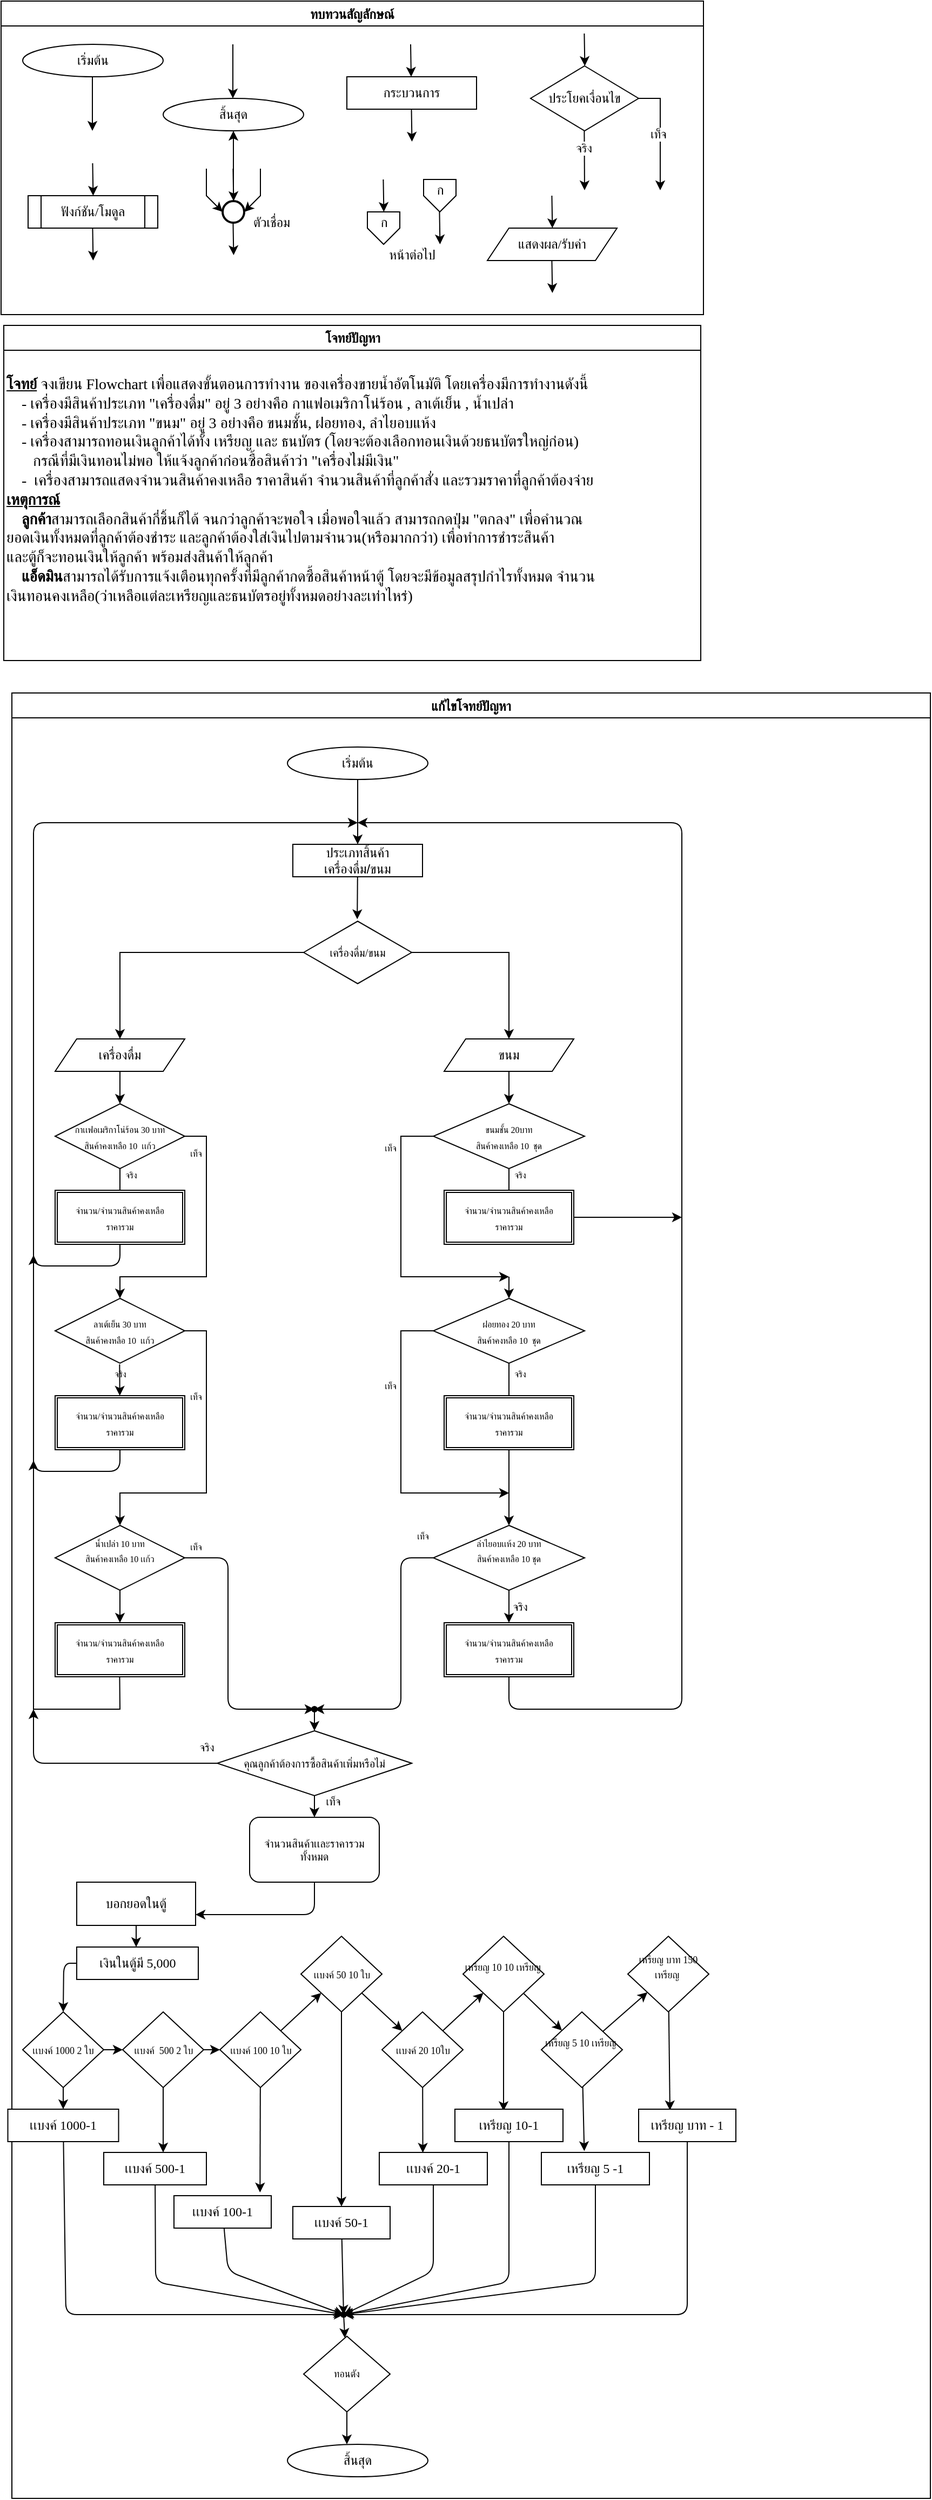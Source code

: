 <mxfile>
    <diagram id="C5RBs43oDa-KdzZeNtuy" name="Page-1">
        <mxGraphModel dx="1893" dy="811" grid="1" gridSize="10" guides="1" tooltips="1" connect="1" arrows="1" fold="1" page="1" pageScale="1" pageWidth="827" pageHeight="1169" math="0" shadow="0">
            <root>
                <mxCell id="WIyWlLk6GJQsqaUBKTNV-0"/>
                <mxCell id="WIyWlLk6GJQsqaUBKTNV-1" parent="WIyWlLk6GJQsqaUBKTNV-0"/>
                <mxCell id="M7CGMbNuYNeq0SnUNNgH-6" value="ทบทวนสัญลักษณ์" style="swimlane;fontFamily=Sarabun;fontSource=https%3A%2F%2Ffonts.googleapis.com%2Fcss%3Ffamily%3DSarabun;" parent="WIyWlLk6GJQsqaUBKTNV-1" vertex="1">
                    <mxGeometry x="-720" y="20" width="650" height="290" as="geometry"/>
                </mxCell>
                <mxCell id="M7CGMbNuYNeq0SnUNNgH-2" value="&lt;font data-font-src=&quot;https://fonts.googleapis.com/css?family=Sarabun&quot; face=&quot;Sarabun&quot;&gt;เริ่มต้น&lt;/font&gt;" style="ellipse;whiteSpace=wrap;html=1;" parent="M7CGMbNuYNeq0SnUNNgH-6" vertex="1">
                    <mxGeometry x="20" y="40" width="130" height="30" as="geometry"/>
                </mxCell>
                <mxCell id="M7CGMbNuYNeq0SnUNNgH-5" value="" style="endArrow=classic;html=1;rounded=0;" parent="M7CGMbNuYNeq0SnUNNgH-6" edge="1">
                    <mxGeometry width="50" height="50" relative="1" as="geometry">
                        <mxPoint x="84.5" y="70" as="sourcePoint"/>
                        <mxPoint x="84.5" y="120" as="targetPoint"/>
                    </mxGeometry>
                </mxCell>
                <mxCell id="M7CGMbNuYNeq0SnUNNgH-3" value="&lt;font face=&quot;Sarabun&quot;&gt;สิ้นสุด&lt;/font&gt;" style="ellipse;whiteSpace=wrap;html=1;" parent="M7CGMbNuYNeq0SnUNNgH-6" vertex="1">
                    <mxGeometry x="150" y="90" width="130" height="30" as="geometry"/>
                </mxCell>
                <mxCell id="M7CGMbNuYNeq0SnUNNgH-4" value="" style="endArrow=classic;html=1;rounded=0;" parent="M7CGMbNuYNeq0SnUNNgH-6" edge="1">
                    <mxGeometry width="50" height="50" relative="1" as="geometry">
                        <mxPoint x="214.5" y="40" as="sourcePoint"/>
                        <mxPoint x="214.5" y="90" as="targetPoint"/>
                    </mxGeometry>
                </mxCell>
                <mxCell id="mvioNwK95yMqdUQ73LqQ-0" value="กระบวนการ" style="rounded=0;whiteSpace=wrap;html=1;fontFamily=Sarabun;fontSource=https%3A%2F%2Ffonts.googleapis.com%2Fcss%3Ffamily%3DSarabun;" parent="M7CGMbNuYNeq0SnUNNgH-6" vertex="1">
                    <mxGeometry x="320" y="70" width="120" height="30" as="geometry"/>
                </mxCell>
                <mxCell id="mvioNwK95yMqdUQ73LqQ-1" value="" style="endArrow=classic;html=1;rounded=0;" parent="M7CGMbNuYNeq0SnUNNgH-6" edge="1">
                    <mxGeometry width="50" height="50" relative="1" as="geometry">
                        <mxPoint x="379" y="40" as="sourcePoint"/>
                        <mxPoint x="379.5" y="70" as="targetPoint"/>
                    </mxGeometry>
                </mxCell>
                <mxCell id="mvioNwK95yMqdUQ73LqQ-2" value="" style="endArrow=classic;html=1;rounded=0;" parent="M7CGMbNuYNeq0SnUNNgH-6" edge="1">
                    <mxGeometry width="50" height="50" relative="1" as="geometry">
                        <mxPoint x="379.75" y="100" as="sourcePoint"/>
                        <mxPoint x="380.25" y="130" as="targetPoint"/>
                    </mxGeometry>
                </mxCell>
                <mxCell id="mvioNwK95yMqdUQ73LqQ-3" value="ประโยคเงื่อนไข" style="rhombus;whiteSpace=wrap;html=1;fontFamily=Sarabun;fontSource=https%3A%2F%2Ffonts.googleapis.com%2Fcss%3Ffamily%3DSarabun;" parent="M7CGMbNuYNeq0SnUNNgH-6" vertex="1">
                    <mxGeometry x="490" y="60" width="100" height="60" as="geometry"/>
                </mxCell>
                <mxCell id="mvioNwK95yMqdUQ73LqQ-4" value="" style="endArrow=classic;html=1;rounded=0;" parent="M7CGMbNuYNeq0SnUNNgH-6" edge="1">
                    <mxGeometry width="50" height="50" relative="1" as="geometry">
                        <mxPoint x="539.71" y="30" as="sourcePoint"/>
                        <mxPoint x="540.21" y="60" as="targetPoint"/>
                    </mxGeometry>
                </mxCell>
                <mxCell id="mvioNwK95yMqdUQ73LqQ-5" value="" style="endArrow=classic;html=1;rounded=0;" parent="M7CGMbNuYNeq0SnUNNgH-6" edge="1">
                    <mxGeometry width="50" height="50" relative="1" as="geometry">
                        <mxPoint x="539.71" y="120" as="sourcePoint"/>
                        <mxPoint x="540" y="175" as="targetPoint"/>
                    </mxGeometry>
                </mxCell>
                <mxCell id="mvioNwK95yMqdUQ73LqQ-7" value="จริง" style="edgeLabel;html=1;align=center;verticalAlign=middle;resizable=0;points=[];fontFamily=Sarabun;fontSource=https%3A%2F%2Ffonts.googleapis.com%2Fcss%3Ffamily%3DSarabun;" parent="mvioNwK95yMqdUQ73LqQ-5" vertex="1" connectable="0">
                    <mxGeometry x="-0.414" y="-1" relative="1" as="geometry">
                        <mxPoint as="offset"/>
                    </mxGeometry>
                </mxCell>
                <mxCell id="mvioNwK95yMqdUQ73LqQ-6" value="" style="endArrow=classic;html=1;rounded=0;exitX=1;exitY=0.5;exitDx=0;exitDy=0;" parent="M7CGMbNuYNeq0SnUNNgH-6" source="mvioNwK95yMqdUQ73LqQ-3" edge="1">
                    <mxGeometry width="50" height="50" relative="1" as="geometry">
                        <mxPoint x="620" y="95" as="sourcePoint"/>
                        <mxPoint x="610" y="175" as="targetPoint"/>
                        <Array as="points">
                            <mxPoint x="610" y="90"/>
                        </Array>
                    </mxGeometry>
                </mxCell>
                <mxCell id="mvioNwK95yMqdUQ73LqQ-8" value="&lt;font data-font-src=&quot;https://fonts.googleapis.com/css?family=Sarabun&quot; face=&quot;Sarabun&quot;&gt;เท็จ&lt;/font&gt;" style="edgeLabel;html=1;align=center;verticalAlign=middle;resizable=0;points=[];" parent="mvioNwK95yMqdUQ73LqQ-6" vertex="1" connectable="0">
                    <mxGeometry x="-0.002" y="-2" relative="1" as="geometry">
                        <mxPoint as="offset"/>
                    </mxGeometry>
                </mxCell>
                <mxCell id="mvioNwK95yMqdUQ73LqQ-9" value="&lt;font data-font-src=&quot;https://fonts.googleapis.com/css?family=Sarabun&quot; face=&quot;Sarabun&quot;&gt;ฟังก์ชัน/โมดูล&lt;/font&gt;" style="shape=process;whiteSpace=wrap;html=1;backgroundOutline=1;" parent="M7CGMbNuYNeq0SnUNNgH-6" vertex="1">
                    <mxGeometry x="25" y="180" width="120" height="30" as="geometry"/>
                </mxCell>
                <mxCell id="mvioNwK95yMqdUQ73LqQ-11" value="" style="endArrow=classic;html=1;rounded=0;" parent="M7CGMbNuYNeq0SnUNNgH-6" edge="1">
                    <mxGeometry width="50" height="50" relative="1" as="geometry">
                        <mxPoint x="84.71" y="150" as="sourcePoint"/>
                        <mxPoint x="85.21" y="180" as="targetPoint"/>
                    </mxGeometry>
                </mxCell>
                <mxCell id="mvioNwK95yMqdUQ73LqQ-12" value="" style="endArrow=classic;html=1;rounded=0;" parent="M7CGMbNuYNeq0SnUNNgH-6" edge="1">
                    <mxGeometry width="50" height="50" relative="1" as="geometry">
                        <mxPoint x="84.71" y="210" as="sourcePoint"/>
                        <mxPoint x="85.21" y="240" as="targetPoint"/>
                    </mxGeometry>
                </mxCell>
                <mxCell id="56" value="" style="edgeStyle=none;html=1;fontFamily=Sarabun;fontSource=https%3A%2F%2Ffonts.googleapis.com%2Fcss%3Ffamily%3DSarabun;" parent="M7CGMbNuYNeq0SnUNNgH-6" source="mvioNwK95yMqdUQ73LqQ-13" target="M7CGMbNuYNeq0SnUNNgH-3" edge="1">
                    <mxGeometry relative="1" as="geometry"/>
                </mxCell>
                <mxCell id="mvioNwK95yMqdUQ73LqQ-13" value="" style="strokeWidth=2;html=1;shape=mxgraph.flowchart.start_2;whiteSpace=wrap;" parent="M7CGMbNuYNeq0SnUNNgH-6" vertex="1">
                    <mxGeometry x="205" y="185" width="20" height="20" as="geometry"/>
                </mxCell>
                <mxCell id="mvioNwK95yMqdUQ73LqQ-16" value="" style="endArrow=classic;html=1;rounded=0;" parent="M7CGMbNuYNeq0SnUNNgH-6" edge="1">
                    <mxGeometry width="50" height="50" relative="1" as="geometry">
                        <mxPoint x="214.71" y="155" as="sourcePoint"/>
                        <mxPoint x="215.21" y="185" as="targetPoint"/>
                    </mxGeometry>
                </mxCell>
                <mxCell id="mvioNwK95yMqdUQ73LqQ-17" value="" style="endArrow=classic;html=1;rounded=0;entryX=0;entryY=0.5;entryDx=0;entryDy=0;entryPerimeter=0;" parent="M7CGMbNuYNeq0SnUNNgH-6" target="mvioNwK95yMqdUQ73LqQ-13" edge="1">
                    <mxGeometry width="50" height="50" relative="1" as="geometry">
                        <mxPoint x="190.0" y="155" as="sourcePoint"/>
                        <mxPoint x="190.5" y="185" as="targetPoint"/>
                        <Array as="points">
                            <mxPoint x="190" y="180"/>
                        </Array>
                    </mxGeometry>
                </mxCell>
                <mxCell id="mvioNwK95yMqdUQ73LqQ-18" value="" style="endArrow=classic;html=1;rounded=0;entryX=1;entryY=0.5;entryDx=0;entryDy=0;entryPerimeter=0;" parent="M7CGMbNuYNeq0SnUNNgH-6" target="mvioNwK95yMqdUQ73LqQ-13" edge="1">
                    <mxGeometry width="50" height="50" relative="1" as="geometry">
                        <mxPoint x="240.0" y="155" as="sourcePoint"/>
                        <mxPoint x="240.5" y="185" as="targetPoint"/>
                        <Array as="points">
                            <mxPoint x="240" y="180"/>
                        </Array>
                    </mxGeometry>
                </mxCell>
                <mxCell id="mvioNwK95yMqdUQ73LqQ-19" value="" style="endArrow=classic;html=1;rounded=0;" parent="M7CGMbNuYNeq0SnUNNgH-6" edge="1">
                    <mxGeometry width="50" height="50" relative="1" as="geometry">
                        <mxPoint x="214.71" y="205" as="sourcePoint"/>
                        <mxPoint x="215.21" y="235" as="targetPoint"/>
                    </mxGeometry>
                </mxCell>
                <mxCell id="mvioNwK95yMqdUQ73LqQ-20" value="&lt;font data-font-src=&quot;https://fonts.googleapis.com/css?family=Sarabun&quot; face=&quot;Sarabun&quot;&gt;ตัวเชื่อม&lt;/font&gt;" style="text;html=1;align=center;verticalAlign=middle;resizable=0;points=[];autosize=1;strokeColor=none;fillColor=none;" parent="M7CGMbNuYNeq0SnUNNgH-6" vertex="1">
                    <mxGeometry x="220" y="190" width="60" height="30" as="geometry"/>
                </mxCell>
                <mxCell id="mvioNwK95yMqdUQ73LqQ-25" value="" style="endArrow=classic;html=1;rounded=0;" parent="M7CGMbNuYNeq0SnUNNgH-6" edge="1">
                    <mxGeometry width="50" height="50" relative="1" as="geometry">
                        <mxPoint x="353.71" y="165" as="sourcePoint"/>
                        <mxPoint x="354.21" y="195" as="targetPoint"/>
                    </mxGeometry>
                </mxCell>
                <mxCell id="mvioNwK95yMqdUQ73LqQ-21" value="" style="verticalLabelPosition=bottom;verticalAlign=top;html=1;shape=offPageConnector;rounded=0;size=0.5;" parent="M7CGMbNuYNeq0SnUNNgH-6" vertex="1">
                    <mxGeometry x="339" y="195" width="30" height="30" as="geometry"/>
                </mxCell>
                <mxCell id="mvioNwK95yMqdUQ73LqQ-26" value="" style="endArrow=classic;html=1;rounded=0;" parent="M7CGMbNuYNeq0SnUNNgH-6" edge="1">
                    <mxGeometry width="50" height="50" relative="1" as="geometry">
                        <mxPoint x="405.71" y="195" as="sourcePoint"/>
                        <mxPoint x="406.21" y="225" as="targetPoint"/>
                    </mxGeometry>
                </mxCell>
                <mxCell id="mvioNwK95yMqdUQ73LqQ-27" value="" style="verticalLabelPosition=bottom;verticalAlign=top;html=1;shape=offPageConnector;rounded=0;size=0.5;" parent="M7CGMbNuYNeq0SnUNNgH-6" vertex="1">
                    <mxGeometry x="391" y="165" width="30" height="30" as="geometry"/>
                </mxCell>
                <mxCell id="mvioNwK95yMqdUQ73LqQ-28" value="หน้าต่อไป" style="text;html=1;align=center;verticalAlign=middle;resizable=0;points=[];autosize=1;strokeColor=none;fillColor=none;fontFamily=Sarabun;fontSource=https%3A%2F%2Ffonts.googleapis.com%2Fcss%3Ffamily%3DSarabun;" parent="M7CGMbNuYNeq0SnUNNgH-6" vertex="1">
                    <mxGeometry x="345" y="220" width="70" height="30" as="geometry"/>
                </mxCell>
                <mxCell id="mvioNwK95yMqdUQ73LqQ-29" value="ก" style="text;html=1;align=center;verticalAlign=middle;resizable=0;points=[];autosize=1;strokeColor=none;fillColor=none;fontFamily=Sarabun;fontSource=https%3A%2F%2Ffonts.googleapis.com%2Fcss%3Ffamily%3DSarabun;" parent="M7CGMbNuYNeq0SnUNNgH-6" vertex="1">
                    <mxGeometry x="339" y="190" width="30" height="30" as="geometry"/>
                </mxCell>
                <mxCell id="mvioNwK95yMqdUQ73LqQ-30" value="ก" style="text;html=1;align=center;verticalAlign=middle;resizable=0;points=[];autosize=1;strokeColor=none;fillColor=none;fontFamily=Sarabun;fontSource=https%3A%2F%2Ffonts.googleapis.com%2Fcss%3Ffamily%3DSarabun;" parent="M7CGMbNuYNeq0SnUNNgH-6" vertex="1">
                    <mxGeometry x="391" y="160" width="30" height="30" as="geometry"/>
                </mxCell>
                <mxCell id="mvioNwK95yMqdUQ73LqQ-32" value="แสดงผล/รับค่า" style="shape=parallelogram;perimeter=parallelogramPerimeter;whiteSpace=wrap;html=1;fixedSize=1;fontFamily=Sarabun;fontSource=https%3A%2F%2Ffonts.googleapis.com%2Fcss%3Ffamily%3DSarabun;" parent="M7CGMbNuYNeq0SnUNNgH-6" vertex="1">
                    <mxGeometry x="450" y="210" width="120" height="30" as="geometry"/>
                </mxCell>
                <mxCell id="mvioNwK95yMqdUQ73LqQ-33" value="" style="endArrow=classic;html=1;rounded=0;" parent="M7CGMbNuYNeq0SnUNNgH-6" edge="1">
                    <mxGeometry width="50" height="50" relative="1" as="geometry">
                        <mxPoint x="509.71" y="180" as="sourcePoint"/>
                        <mxPoint x="510.21" y="210" as="targetPoint"/>
                    </mxGeometry>
                </mxCell>
                <mxCell id="mvioNwK95yMqdUQ73LqQ-34" value="" style="endArrow=classic;html=1;rounded=0;" parent="M7CGMbNuYNeq0SnUNNgH-6" edge="1">
                    <mxGeometry width="50" height="50" relative="1" as="geometry">
                        <mxPoint x="509.71" y="240" as="sourcePoint"/>
                        <mxPoint x="510.21" y="270" as="targetPoint"/>
                    </mxGeometry>
                </mxCell>
                <mxCell id="mvioNwK95yMqdUQ73LqQ-36" value="แก้ไขโจทย์ปัญหา" style="swimlane;fontFamily=Sarabun;fontSource=https%3A%2F%2Ffonts.googleapis.com%2Fcss%3Ffamily%3DSarabun;" parent="WIyWlLk6GJQsqaUBKTNV-1" vertex="1">
                    <mxGeometry x="-710" y="660" width="850" height="1670" as="geometry"/>
                </mxCell>
                <mxCell id="13" value="" style="edgeStyle=none;html=1;entryX=0.5;entryY=0;entryDx=0;entryDy=0;" parent="mvioNwK95yMqdUQ73LqQ-36" source="mvioNwK95yMqdUQ73LqQ-35" target="34" edge="1">
                    <mxGeometry relative="1" as="geometry">
                        <mxPoint x="125" y="160" as="targetPoint"/>
                    </mxGeometry>
                </mxCell>
                <mxCell id="mvioNwK95yMqdUQ73LqQ-35" value="&lt;font data-font-src=&quot;https://fonts.googleapis.com/css?family=Sarabun&quot; face=&quot;Sarabun&quot;&gt;เริ่มต้น&lt;/font&gt;" style="ellipse;whiteSpace=wrap;html=1;" parent="mvioNwK95yMqdUQ73LqQ-36" vertex="1">
                    <mxGeometry x="255" y="50" width="130" height="30" as="geometry"/>
                </mxCell>
                <mxCell id="mvioNwK95yMqdUQ73LqQ-69" value="&lt;font face=&quot;Sarabun&quot;&gt;สิ้นสุด&lt;/font&gt;" style="ellipse;whiteSpace=wrap;html=1;" parent="mvioNwK95yMqdUQ73LqQ-36" vertex="1">
                    <mxGeometry x="255" y="1620" width="130" height="30" as="geometry"/>
                </mxCell>
                <mxCell id="34" value="ประเภทสิ้นค้า&lt;br&gt;เครื่องดื่ม/ขนม" style="rounded=0;whiteSpace=wrap;html=1;align=center;" parent="mvioNwK95yMqdUQ73LqQ-36" vertex="1">
                    <mxGeometry x="260" y="140" width="120" height="30" as="geometry"/>
                </mxCell>
                <mxCell id="229" style="edgeStyle=none;html=1;entryX=0.5;entryY=0;entryDx=0;entryDy=0;fontFamily=Sarabun;fontSource=https%3A%2F%2Ffonts.googleapis.com%2Fcss%3Ffamily%3DSarabun;" parent="mvioNwK95yMqdUQ73LqQ-36" source="112" target="135" edge="1">
                    <mxGeometry relative="1" as="geometry"/>
                </mxCell>
                <mxCell id="112" value="เครื่องดื่ม" style="shape=parallelogram;perimeter=parallelogramPerimeter;whiteSpace=wrap;html=1;fixedSize=1;fontFamily=Sarabun;fontSource=https%3A%2F%2Ffonts.googleapis.com%2Fcss%3Ffamily%3DSarabun;" parent="mvioNwK95yMqdUQ73LqQ-36" vertex="1">
                    <mxGeometry x="40" y="320" width="120" height="30" as="geometry"/>
                </mxCell>
                <mxCell id="135" value="&lt;font style=&quot;font-size: 8px;&quot;&gt;กาเเฟอเมริกาโน่ร้อน 30 บาท &lt;br&gt;สินค้าคงเหลือ 10&amp;nbsp; เเก้ว&lt;/font&gt;" style="rhombus;whiteSpace=wrap;html=1;fontFamily=Sarabun;fontSource=https%3A%2F%2Ffonts.googleapis.com%2Fcss%3Ffamily%3DSarabun;" parent="mvioNwK95yMqdUQ73LqQ-36" vertex="1">
                    <mxGeometry x="40" y="380" width="120" height="60" as="geometry"/>
                </mxCell>
                <mxCell id="138" value="" style="endArrow=classic;html=1;rounded=0;exitX=1;exitY=0.5;exitDx=0;exitDy=0;entryX=0.5;entryY=0;entryDx=0;entryDy=0;" parent="mvioNwK95yMqdUQ73LqQ-36" source="135" target="140" edge="1">
                    <mxGeometry width="50" height="50" relative="1" as="geometry">
                        <mxPoint x="900" y="395" as="sourcePoint"/>
                        <mxPoint x="100" y="540" as="targetPoint"/>
                        <Array as="points">
                            <mxPoint x="180" y="410"/>
                            <mxPoint x="180" y="540"/>
                            <mxPoint x="100" y="540"/>
                        </Array>
                    </mxGeometry>
                </mxCell>
                <mxCell id="139" value="&lt;font style=&quot;font-size: 8px;&quot; data-font-src=&quot;https://fonts.googleapis.com/css?family=Sarabun&quot; face=&quot;Sarabun&quot;&gt;เท็จ&lt;/font&gt;" style="edgeLabel;html=1;align=center;verticalAlign=middle;resizable=0;points=[];" parent="138" vertex="1" connectable="0">
                    <mxGeometry x="-0.002" y="-2" relative="1" as="geometry">
                        <mxPoint x="-8" y="-90" as="offset"/>
                    </mxGeometry>
                </mxCell>
                <mxCell id="140" value="&lt;font style=&quot;font-size: 8px;&quot;&gt;ลาเต้เย็น 30 บาท&lt;br&gt;สินค้าคงหลือ 10&amp;nbsp; เเก้ว&lt;br&gt;&lt;/font&gt;" style="rhombus;whiteSpace=wrap;html=1;fontFamily=Sarabun;fontSource=https%3A%2F%2Ffonts.googleapis.com%2Fcss%3Ffamily%3DSarabun;" parent="mvioNwK95yMqdUQ73LqQ-36" vertex="1">
                    <mxGeometry x="40" y="560" width="120" height="60" as="geometry"/>
                </mxCell>
                <mxCell id="143" value="" style="endArrow=classic;html=1;rounded=0;exitX=1;exitY=0.5;exitDx=0;exitDy=0;entryX=0.5;entryY=0;entryDx=0;entryDy=0;" parent="mvioNwK95yMqdUQ73LqQ-36" source="140" target="156" edge="1">
                    <mxGeometry width="50" height="50" relative="1" as="geometry">
                        <mxPoint x="900" y="575" as="sourcePoint"/>
                        <mxPoint x="100" y="740" as="targetPoint"/>
                        <Array as="points">
                            <mxPoint x="180" y="590"/>
                            <mxPoint x="180" y="650"/>
                            <mxPoint x="180" y="740"/>
                            <mxPoint x="100" y="740"/>
                        </Array>
                    </mxGeometry>
                </mxCell>
                <mxCell id="144" value="&lt;font style=&quot;font-size: 8px;&quot; data-font-src=&quot;https://fonts.googleapis.com/css?family=Sarabun&quot; face=&quot;Sarabun&quot;&gt;เท็จ&lt;/font&gt;" style="edgeLabel;html=1;align=center;verticalAlign=middle;resizable=0;points=[];" parent="143" vertex="1" connectable="0">
                    <mxGeometry x="-0.002" y="-2" relative="1" as="geometry">
                        <mxPoint x="-8" y="-60" as="offset"/>
                    </mxGeometry>
                </mxCell>
                <mxCell id="113" value="" style="endArrow=classic;html=1;rounded=0;entryX=0.5;entryY=0;entryDx=0;entryDy=0;" parent="mvioNwK95yMqdUQ73LqQ-36" target="112" edge="1">
                    <mxGeometry width="50" height="50" relative="1" as="geometry">
                        <mxPoint x="350" y="240" as="sourcePoint"/>
                        <mxPoint x="25" y="240" as="targetPoint"/>
                        <Array as="points">
                            <mxPoint x="100" y="240"/>
                        </Array>
                    </mxGeometry>
                </mxCell>
                <mxCell id="248" style="edgeStyle=none;html=1;entryX=0.5;entryY=0;entryDx=0;entryDy=0;fontFamily=Sarabun;fontSource=https%3A%2F%2Ffonts.googleapis.com%2Fcss%3Ffamily%3DSarabun;fontSize=8;" parent="mvioNwK95yMqdUQ73LqQ-36" source="156" target="247" edge="1">
                    <mxGeometry relative="1" as="geometry"/>
                </mxCell>
                <mxCell id="156" value="&lt;font style=&quot;font-size: 8px;&quot;&gt;น้ำเปล่า 10 บาท&lt;br&gt;สินค้าคงเหลือ 10 เเก้ว&lt;br&gt;&lt;br&gt;&lt;/font&gt;" style="rhombus;whiteSpace=wrap;html=1;fontFamily=Sarabun;fontSource=https%3A%2F%2Ffonts.googleapis.com%2Fcss%3Ffamily%3DSarabun;" parent="mvioNwK95yMqdUQ73LqQ-36" vertex="1">
                    <mxGeometry x="40" y="770" width="120" height="60" as="geometry"/>
                </mxCell>
                <mxCell id="238" value="&lt;font style=&quot;font-size: 8px;&quot;&gt;จำนวน/จำนวนสินค้าคงเหลือ&lt;br&gt;ราคารวม&lt;/font&gt;" style="shape=ext;double=1;rounded=0;whiteSpace=wrap;html=1;fontFamily=Sarabun;fontSource=https%3A%2F%2Ffonts.googleapis.com%2Fcss%3Ffamily%3DSarabun;" parent="mvioNwK95yMqdUQ73LqQ-36" vertex="1">
                    <mxGeometry x="40" y="460" width="120" height="50" as="geometry"/>
                </mxCell>
                <mxCell id="239" value="" style="edgeStyle=none;html=1;entryX=0.5;entryY=0;entryDx=0;entryDy=0;fontFamily=Sarabun;fontSource=https%3A%2F%2Ffonts.googleapis.com%2Fcss%3Ffamily%3DSarabun;endArrow=none;" parent="mvioNwK95yMqdUQ73LqQ-36" source="135" target="238" edge="1">
                    <mxGeometry relative="1" as="geometry">
                        <mxPoint x="-610" y="1100" as="sourcePoint"/>
                        <mxPoint x="-610" y="1220" as="targetPoint"/>
                    </mxGeometry>
                </mxCell>
                <mxCell id="240" value="&lt;font style=&quot;font-size: 8px;&quot;&gt;จริง&lt;/font&gt;" style="text;html=1;align=center;verticalAlign=middle;resizable=0;points=[];autosize=1;strokeColor=none;fillColor=none;fontFamily=Sarabun;" parent="mvioNwK95yMqdUQ73LqQ-36" vertex="1">
                    <mxGeometry x="90" y="430" width="40" height="30" as="geometry"/>
                </mxCell>
                <mxCell id="319" value="" style="edgeStyle=none;html=1;fontFamily=Sarabun;fontSource=https%3A%2F%2Ffonts.googleapis.com%2Fcss%3Ffamily%3DSarabun;fontSize=10;" parent="mvioNwK95yMqdUQ73LqQ-36" source="242" edge="1">
                    <mxGeometry relative="1" as="geometry">
                        <mxPoint x="20" y="520" as="targetPoint"/>
                        <Array as="points">
                            <mxPoint x="100" y="720"/>
                            <mxPoint x="20" y="720"/>
                        </Array>
                    </mxGeometry>
                </mxCell>
                <mxCell id="242" value="&lt;font style=&quot;font-size: 8px;&quot;&gt;จำนวน/จำนวนสินค้าคงเหลือ&lt;br&gt;ราคารวม&lt;/font&gt;" style="shape=ext;double=1;rounded=0;whiteSpace=wrap;html=1;fontFamily=Sarabun;fontSource=https%3A%2F%2Ffonts.googleapis.com%2Fcss%3Ffamily%3DSarabun;" parent="mvioNwK95yMqdUQ73LqQ-36" vertex="1">
                    <mxGeometry x="40" y="650" width="120" height="50" as="geometry"/>
                </mxCell>
                <mxCell id="245" value="เท็จ" style="text;html=1;align=center;verticalAlign=middle;resizable=0;points=[];autosize=1;strokeColor=none;fillColor=none;fontSize=8;fontFamily=Sarabun;" parent="mvioNwK95yMqdUQ73LqQ-36" vertex="1">
                    <mxGeometry x="150" y="780" width="40" height="20" as="geometry"/>
                </mxCell>
                <mxCell id="247" value="&lt;font style=&quot;font-size: 8px;&quot;&gt;จำนวน/จำนวนสินค้าคงเหลือ&lt;br&gt;ราคารวม&lt;/font&gt;" style="shape=ext;double=1;rounded=0;whiteSpace=wrap;html=1;fontFamily=Sarabun;fontSource=https%3A%2F%2Ffonts.googleapis.com%2Fcss%3Ffamily%3DSarabun;" parent="mvioNwK95yMqdUQ73LqQ-36" vertex="1">
                    <mxGeometry x="40" y="860" width="120" height="50" as="geometry"/>
                </mxCell>
                <mxCell id="250" value="ขนม" style="shape=parallelogram;perimeter=parallelogramPerimeter;whiteSpace=wrap;html=1;fixedSize=1;fontFamily=Sarabun;fontSource=https%3A%2F%2Ffonts.googleapis.com%2Fcss%3Ffamily%3DSarabun;" parent="mvioNwK95yMqdUQ73LqQ-36" vertex="1">
                    <mxGeometry x="400" y="320" width="120" height="30" as="geometry"/>
                </mxCell>
                <mxCell id="252" value="&lt;font style=&quot;font-size: 8px;&quot;&gt;ขนมชั้น 20บาท &lt;br&gt;สินค้าคงเหลือ 10&amp;nbsp; ชุด&lt;/font&gt;" style="rhombus;whiteSpace=wrap;html=1;fontFamily=Sarabun;fontSource=https%3A%2F%2Ffonts.googleapis.com%2Fcss%3Ffamily%3DSarabun;" parent="mvioNwK95yMqdUQ73LqQ-36" vertex="1">
                    <mxGeometry x="390" y="380" width="140" height="60" as="geometry"/>
                </mxCell>
                <mxCell id="249" style="edgeStyle=none;html=1;entryX=0.5;entryY=0;entryDx=0;entryDy=0;fontFamily=Sarabun;fontSource=https%3A%2F%2Ffonts.googleapis.com%2Fcss%3Ffamily%3DSarabun;" parent="mvioNwK95yMqdUQ73LqQ-36" source="250" target="252" edge="1">
                    <mxGeometry relative="1" as="geometry"/>
                </mxCell>
                <mxCell id="253" value="" style="endArrow=classic;html=1;rounded=0;" parent="mvioNwK95yMqdUQ73LqQ-36" edge="1">
                    <mxGeometry width="50" height="50" relative="1" as="geometry">
                        <mxPoint x="390" y="410" as="sourcePoint"/>
                        <mxPoint x="460" y="540" as="targetPoint"/>
                        <Array as="points">
                            <mxPoint x="390" y="410"/>
                            <mxPoint x="360" y="410"/>
                            <mxPoint x="360" y="540"/>
                        </Array>
                    </mxGeometry>
                </mxCell>
                <mxCell id="254" value="&lt;font style=&quot;font-size: 8px;&quot; data-font-src=&quot;https://fonts.googleapis.com/css?family=Sarabun&quot; face=&quot;Sarabun&quot;&gt;เท็จ&lt;/font&gt;" style="edgeLabel;html=1;align=center;verticalAlign=middle;resizable=0;points=[];" parent="253" vertex="1" connectable="0">
                    <mxGeometry x="-0.002" y="-2" relative="1" as="geometry">
                        <mxPoint x="-8" y="-90" as="offset"/>
                    </mxGeometry>
                </mxCell>
                <mxCell id="256" value="&lt;font style=&quot;font-size: 8px;&quot;&gt;ฝอยทอง 20 บาท&lt;br&gt;สินค้าคงหลือ 10&amp;nbsp; ชุด&lt;br&gt;&lt;/font&gt;" style="rhombus;whiteSpace=wrap;html=1;fontFamily=Sarabun;fontSource=https%3A%2F%2Ffonts.googleapis.com%2Fcss%3Ffamily%3DSarabun;" parent="mvioNwK95yMqdUQ73LqQ-36" vertex="1">
                    <mxGeometry x="390" y="560" width="140" height="60" as="geometry"/>
                </mxCell>
                <mxCell id="257" value="" style="endArrow=classic;html=1;rounded=0;exitX=0;exitY=0.5;exitDx=0;exitDy=0;" parent="mvioNwK95yMqdUQ73LqQ-36" source="256" edge="1">
                    <mxGeometry width="50" height="50" relative="1" as="geometry">
                        <mxPoint x="1970" y="-85" as="sourcePoint"/>
                        <mxPoint x="460" y="740" as="targetPoint"/>
                        <Array as="points">
                            <mxPoint x="360" y="590"/>
                            <mxPoint x="360" y="740"/>
                        </Array>
                    </mxGeometry>
                </mxCell>
                <mxCell id="258" value="&lt;font style=&quot;font-size: 8px;&quot; data-font-src=&quot;https://fonts.googleapis.com/css?family=Sarabun&quot; face=&quot;Sarabun&quot;&gt;เท็จ&lt;/font&gt;" style="edgeLabel;html=1;align=center;verticalAlign=middle;resizable=0;points=[];" parent="257" vertex="1" connectable="0">
                    <mxGeometry x="-0.002" y="-2" relative="1" as="geometry">
                        <mxPoint x="-8" y="-60" as="offset"/>
                    </mxGeometry>
                </mxCell>
                <mxCell id="260" value="&lt;font style=&quot;font-size: 8px;&quot;&gt;ลำไยอบเเห้ง 20 บาท&lt;br&gt;สินค้าคงเหลือ 10 ชุด&lt;br&gt;&lt;br&gt;&lt;/font&gt;" style="rhombus;whiteSpace=wrap;html=1;fontFamily=Sarabun;fontSource=https%3A%2F%2Ffonts.googleapis.com%2Fcss%3Ffamily%3DSarabun;" parent="mvioNwK95yMqdUQ73LqQ-36" vertex="1">
                    <mxGeometry x="390" y="770" width="140" height="60" as="geometry"/>
                </mxCell>
                <mxCell id="255" style="edgeStyle=none;html=1;entryX=0.5;entryY=0;entryDx=0;entryDy=0;fontFamily=Sarabun;fontSource=https%3A%2F%2Ffonts.googleapis.com%2Fcss%3Ffamily%3DSarabun;" parent="mvioNwK95yMqdUQ73LqQ-36" source="256" target="260" edge="1">
                    <mxGeometry relative="1" as="geometry"/>
                </mxCell>
                <mxCell id="261" value="&lt;font style=&quot;font-size: 8px;&quot;&gt;จำนวน/จำนวนสินค้าคงเหลือ&lt;br&gt;ราคารวม&lt;/font&gt;" style="shape=ext;double=1;rounded=0;whiteSpace=wrap;html=1;fontFamily=Sarabun;fontSource=https%3A%2F%2Ffonts.googleapis.com%2Fcss%3Ffamily%3DSarabun;" parent="mvioNwK95yMqdUQ73LqQ-36" vertex="1">
                    <mxGeometry x="400" y="460" width="120" height="50" as="geometry"/>
                </mxCell>
                <mxCell id="251" style="edgeStyle=none;html=1;entryX=0.5;entryY=0;entryDx=0;entryDy=0;fontFamily=Sarabun;fontSource=https%3A%2F%2Ffonts.googleapis.com%2Fcss%3Ffamily%3DSarabun;startArrow=none;" parent="mvioNwK95yMqdUQ73LqQ-36" target="256" edge="1">
                    <mxGeometry relative="1" as="geometry">
                        <mxPoint x="460" y="540" as="sourcePoint"/>
                    </mxGeometry>
                </mxCell>
                <mxCell id="262" value="" style="edgeStyle=none;html=1;entryX=0.5;entryY=0;entryDx=0;entryDy=0;fontFamily=Sarabun;fontSource=https%3A%2F%2Ffonts.googleapis.com%2Fcss%3Ffamily%3DSarabun;endArrow=none;" parent="mvioNwK95yMqdUQ73LqQ-36" source="252" target="261" edge="1">
                    <mxGeometry relative="1" as="geometry">
                        <mxPoint x="460" y="440" as="sourcePoint"/>
                        <mxPoint x="460" y="560" as="targetPoint"/>
                    </mxGeometry>
                </mxCell>
                <mxCell id="263" value="&lt;font style=&quot;font-size: 8px;&quot;&gt;จริง&lt;/font&gt;" style="text;html=1;align=center;verticalAlign=middle;resizable=0;points=[];autosize=1;strokeColor=none;fillColor=none;fontFamily=Sarabun;" parent="mvioNwK95yMqdUQ73LqQ-36" vertex="1">
                    <mxGeometry x="450" y="430" width="40" height="30" as="geometry"/>
                </mxCell>
                <mxCell id="264" value="&lt;font style=&quot;font-size: 8px;&quot;&gt;จำนวน/จำนวนสินค้าคงเหลือ&lt;br&gt;ราคารวม&lt;/font&gt;" style="shape=ext;double=1;rounded=0;whiteSpace=wrap;html=1;fontFamily=Sarabun;fontSource=https%3A%2F%2Ffonts.googleapis.com%2Fcss%3Ffamily%3DSarabun;" parent="mvioNwK95yMqdUQ73LqQ-36" vertex="1">
                    <mxGeometry x="400" y="650" width="120" height="50" as="geometry"/>
                </mxCell>
                <mxCell id="265" value="เท็จ" style="text;html=1;align=center;verticalAlign=middle;resizable=0;points=[];autosize=1;strokeColor=none;fillColor=none;fontSize=8;fontFamily=Sarabun;" parent="mvioNwK95yMqdUQ73LqQ-36" vertex="1">
                    <mxGeometry x="360" y="770" width="40" height="20" as="geometry"/>
                </mxCell>
                <mxCell id="281" style="edgeStyle=none;html=1;fontFamily=Sarabun;fontSource=https%3A%2F%2Ffonts.googleapis.com%2Fcss%3Ffamily%3DSarabun;fontSize=8;" parent="mvioNwK95yMqdUQ73LqQ-36" source="266" edge="1">
                    <mxGeometry relative="1" as="geometry">
                        <mxPoint x="320" y="120" as="targetPoint"/>
                        <Array as="points">
                            <mxPoint x="460" y="940"/>
                            <mxPoint x="620" y="940"/>
                            <mxPoint x="620" y="120"/>
                        </Array>
                    </mxGeometry>
                </mxCell>
                <mxCell id="266" value="&lt;font style=&quot;font-size: 8px;&quot;&gt;จำนวน/จำนวนสินค้าคงเหลือ&lt;br&gt;ราคารวม&lt;/font&gt;" style="shape=ext;double=1;rounded=0;whiteSpace=wrap;html=1;fontFamily=Sarabun;fontSource=https%3A%2F%2Ffonts.googleapis.com%2Fcss%3Ffamily%3DSarabun;" parent="mvioNwK95yMqdUQ73LqQ-36" vertex="1">
                    <mxGeometry x="400" y="860" width="120" height="50" as="geometry"/>
                </mxCell>
                <mxCell id="259" style="edgeStyle=none;html=1;entryX=0.5;entryY=0;entryDx=0;entryDy=0;fontFamily=Sarabun;fontSource=https%3A%2F%2Ffonts.googleapis.com%2Fcss%3Ffamily%3DSarabun;fontSize=8;" parent="mvioNwK95yMqdUQ73LqQ-36" source="260" target="266" edge="1">
                    <mxGeometry relative="1" as="geometry"/>
                </mxCell>
                <mxCell id="267" value="จริง" style="text;html=1;align=center;verticalAlign=middle;resizable=0;points=[];autosize=1;strokeColor=none;fillColor=none;fontSize=8;fontFamily=Sarabun;" parent="mvioNwK95yMqdUQ73LqQ-36" vertex="1">
                    <mxGeometry x="450" y="620" width="40" height="20" as="geometry"/>
                </mxCell>
                <mxCell id="271" value="" style="endArrow=classic;html=1;rounded=0;" parent="mvioNwK95yMqdUQ73LqQ-36" edge="1">
                    <mxGeometry width="50" height="50" relative="1" as="geometry">
                        <mxPoint x="99.71" y="910" as="sourcePoint"/>
                        <mxPoint x="20" y="710" as="targetPoint"/>
                        <Array as="points">
                            <mxPoint x="100" y="940"/>
                            <mxPoint x="20" y="940"/>
                        </Array>
                    </mxGeometry>
                </mxCell>
                <mxCell id="288" value="&lt;font style=&quot;font-size: 10px;&quot;&gt;คุณลูกค้าต้องการซื้อสินค้าเพิ่มหรือไม่&lt;/font&gt;" style="rhombus;whiteSpace=wrap;html=1;fontFamily=Sarabun;fontSource=https%3A%2F%2Ffonts.googleapis.com%2Fcss%3Ffamily%3DSarabun;" parent="mvioNwK95yMqdUQ73LqQ-36" vertex="1">
                    <mxGeometry x="190" y="960" width="180" height="60" as="geometry"/>
                </mxCell>
                <mxCell id="312" value="เครื่องดื่ม/ขนม" style="html=1;whiteSpace=wrap;aspect=fixed;shape=isoRectangle;rounded=1;fontFamily=Sarabun;fontSource=https%3A%2F%2Ffonts.googleapis.com%2Fcss%3Ffamily%3DSarabun;fontSize=10;" parent="mvioNwK95yMqdUQ73LqQ-36" vertex="1">
                    <mxGeometry x="270" y="210" width="100" height="60" as="geometry"/>
                </mxCell>
                <mxCell id="118" style="edgeStyle=none;html=1;fontFamily=Sarabun;fontSource=https%3A%2F%2Ffonts.googleapis.com%2Fcss%3Ffamily%3DSarabun;entryX=0.496;entryY=-0.013;entryDx=0;entryDy=0;entryPerimeter=0;" parent="mvioNwK95yMqdUQ73LqQ-36" source="34" target="312" edge="1">
                    <mxGeometry relative="1" as="geometry">
                        <mxPoint x="320" y="190" as="targetPoint"/>
                    </mxGeometry>
                </mxCell>
                <mxCell id="314" style="edgeStyle=none;html=1;fontFamily=Sarabun;fontSource=https%3A%2F%2Ffonts.googleapis.com%2Fcss%3Ffamily%3DSarabun;fontSize=10;exitX=0.492;exitY=0.05;exitDx=0;exitDy=0;exitPerimeter=0;" parent="mvioNwK95yMqdUQ73LqQ-36" source="243" target="242" edge="1">
                    <mxGeometry relative="1" as="geometry"/>
                </mxCell>
                <mxCell id="243" value="จริง" style="text;html=1;align=center;verticalAlign=middle;resizable=0;points=[];autosize=1;strokeColor=none;fillColor=none;fontSize=8;fontFamily=Sarabun;" parent="mvioNwK95yMqdUQ73LqQ-36" vertex="1">
                    <mxGeometry x="80" y="620" width="40" height="20" as="geometry"/>
                </mxCell>
                <mxCell id="323" value="จริง" style="text;html=1;align=center;verticalAlign=middle;resizable=0;points=[];autosize=1;strokeColor=none;fillColor=none;fontSize=10;fontFamily=Sarabun;rounded=1;fontSource=https%3A%2F%2Ffonts.googleapis.com%2Fcss%3Ffamily%3DSarabun;" parent="mvioNwK95yMqdUQ73LqQ-36" vertex="1">
                    <mxGeometry x="450" y="830" width="40" height="30" as="geometry"/>
                </mxCell>
                <mxCell id="327" value="จริง&lt;br&gt;" style="text;html=1;align=center;verticalAlign=middle;resizable=0;points=[];autosize=1;strokeColor=none;fillColor=none;fontSize=10;fontFamily=Sarabun;rounded=1;fontSource=https%3A%2F%2Ffonts.googleapis.com%2Fcss%3Ffamily%3DSarabun;" parent="mvioNwK95yMqdUQ73LqQ-36" vertex="1">
                    <mxGeometry x="160" y="960" width="40" height="30" as="geometry"/>
                </mxCell>
                <mxCell id="330" value="" style="edgeStyle=none;html=1;" parent="mvioNwK95yMqdUQ73LqQ-36" source="328" edge="1">
                    <mxGeometry relative="1" as="geometry">
                        <mxPoint x="170" y="1130" as="targetPoint"/>
                        <Array as="points">
                            <mxPoint x="280" y="1130"/>
                        </Array>
                    </mxGeometry>
                </mxCell>
                <mxCell id="328" value="จำนวนสินค้าเเละราคารวมทั้งหมด" style="whiteSpace=wrap;html=1;rounded=1;fontFamily=Sarabun;fontSource=https%3A%2F%2Ffonts.googleapis.com%2Fcss%3Ffamily%3DSarabun;fontSize=10;" parent="mvioNwK95yMqdUQ73LqQ-36" vertex="1">
                    <mxGeometry x="220" y="1040" width="120" height="60" as="geometry"/>
                </mxCell>
                <mxCell id="326" value="เท็จ" style="text;html=1;align=center;verticalAlign=middle;resizable=0;points=[];autosize=1;strokeColor=none;fillColor=none;fontSize=10;fontFamily=Sarabun;" parent="mvioNwK95yMqdUQ73LqQ-36" vertex="1">
                    <mxGeometry x="277" y="1010" width="40" height="30" as="geometry"/>
                </mxCell>
                <mxCell id="331" value="&lt;font data-font-src=&quot;https://fonts.googleapis.com/css?family=Sarabun&quot; face=&quot;Sarabun&quot;&gt;บอกยอดในตู้&lt;/font&gt;" style="rounded=0;whiteSpace=wrap;html=1;" vertex="1" parent="mvioNwK95yMqdUQ73LqQ-36">
                    <mxGeometry x="60" y="1100" width="110" height="40" as="geometry"/>
                </mxCell>
                <mxCell id="350" style="edgeStyle=none;html=1;entryX=0.5;entryY=0;entryDx=0;entryDy=0;fontFamily=Sarabun;fontSource=https%3A%2F%2Ffonts.googleapis.com%2Fcss%3Ffamily%3DSarabun;exitX=0;exitY=0.5;exitDx=0;exitDy=0;" edge="1" parent="mvioNwK95yMqdUQ73LqQ-36" source="333" target="334">
                    <mxGeometry relative="1" as="geometry">
                        <mxPoint x="48" y="1180" as="sourcePoint"/>
                        <Array as="points">
                            <mxPoint x="48" y="1175"/>
                        </Array>
                    </mxGeometry>
                </mxCell>
                <mxCell id="333" value="เงินในตู้มี 5,000" style="rounded=0;whiteSpace=wrap;html=1;fontFamily=Sarabun;fontSource=https%3A%2F%2Ffonts.googleapis.com%2Fcss%3Ffamily%3DSarabun;" vertex="1" parent="mvioNwK95yMqdUQ73LqQ-36">
                    <mxGeometry x="60" y="1160" width="112.5" height="30" as="geometry"/>
                </mxCell>
                <mxCell id="337" value="" style="edgeStyle=none;html=1;fontFamily=Sarabun;fontSource=https%3A%2F%2Ffonts.googleapis.com%2Fcss%3Ffamily%3DSarabun;" edge="1" parent="mvioNwK95yMqdUQ73LqQ-36" source="334" target="336">
                    <mxGeometry relative="1" as="geometry"/>
                </mxCell>
                <mxCell id="360" value="" style="edgeStyle=none;html=1;fontFamily=Sarabun;fontSource=https%3A%2F%2Ffonts.googleapis.com%2Fcss%3Ffamily%3DSarabun;fontSize=9;" edge="1" parent="mvioNwK95yMqdUQ73LqQ-36" source="334" target="359">
                    <mxGeometry relative="1" as="geometry"/>
                </mxCell>
                <mxCell id="334" value="&lt;font style=&quot;font-size: 9px;&quot;&gt;เเบงค์ 1000 2 ใบ&lt;/font&gt;" style="rhombus;whiteSpace=wrap;html=1;fontFamily=Sarabun;rounded=0;fontSource=https%3A%2F%2Ffonts.googleapis.com%2Fcss%3Ffamily%3DSarabun;" vertex="1" parent="mvioNwK95yMqdUQ73LqQ-36">
                    <mxGeometry x="10" y="1220" width="75" height="70" as="geometry"/>
                </mxCell>
                <mxCell id="339" value="" style="edgeStyle=none;html=1;fontFamily=Sarabun;fontSource=https%3A%2F%2Ffonts.googleapis.com%2Fcss%3Ffamily%3DSarabun;" edge="1" parent="mvioNwK95yMqdUQ73LqQ-36" source="336" target="338">
                    <mxGeometry relative="1" as="geometry"/>
                </mxCell>
                <mxCell id="362" value="" style="edgeStyle=none;html=1;fontFamily=Sarabun;fontSource=https%3A%2F%2Ffonts.googleapis.com%2Fcss%3Ffamily%3DSarabun;fontSize=9;" edge="1" parent="mvioNwK95yMqdUQ73LqQ-36" source="336">
                    <mxGeometry relative="1" as="geometry">
                        <mxPoint x="140" y="1350" as="targetPoint"/>
                    </mxGeometry>
                </mxCell>
                <mxCell id="336" value="&lt;font style=&quot;font-size: 9px;&quot;&gt;เเบงค์&amp;nbsp; 500&amp;nbsp;&lt;/font&gt;&lt;span style=&quot;font-size: 9px;&quot;&gt;2 ใบ&lt;/span&gt;" style="rhombus;whiteSpace=wrap;html=1;fontFamily=Sarabun;rounded=0;fontSource=https%3A%2F%2Ffonts.googleapis.com%2Fcss%3Ffamily%3DSarabun;" vertex="1" parent="mvioNwK95yMqdUQ73LqQ-36">
                    <mxGeometry x="102.5" y="1220" width="75" height="70" as="geometry"/>
                </mxCell>
                <mxCell id="341" value="" style="edgeStyle=none;html=1;fontFamily=Sarabun;fontSource=https%3A%2F%2Ffonts.googleapis.com%2Fcss%3Ffamily%3DSarabun;" edge="1" parent="mvioNwK95yMqdUQ73LqQ-36" source="338" target="340">
                    <mxGeometry relative="1" as="geometry"/>
                </mxCell>
                <mxCell id="365" value="" style="edgeStyle=none;html=1;fontFamily=Sarabun;fontSource=https%3A%2F%2Ffonts.googleapis.com%2Fcss%3Ffamily%3DSarabun;fontSize=9;entryX=0.885;entryY=-0.1;entryDx=0;entryDy=0;entryPerimeter=0;" edge="1" parent="mvioNwK95yMqdUQ73LqQ-36" source="338" target="366">
                    <mxGeometry relative="1" as="geometry">
                        <mxPoint x="230" y="1350" as="targetPoint"/>
                    </mxGeometry>
                </mxCell>
                <mxCell id="338" value="&lt;font style=&quot;font-size: 9px;&quot;&gt;เเบงค์ 100 10 ใบ&lt;br&gt;&lt;/font&gt;" style="rhombus;whiteSpace=wrap;html=1;fontFamily=Sarabun;rounded=0;fontSource=https%3A%2F%2Ffonts.googleapis.com%2Fcss%3Ffamily%3DSarabun;" vertex="1" parent="mvioNwK95yMqdUQ73LqQ-36">
                    <mxGeometry x="192.5" y="1220" width="75" height="70" as="geometry"/>
                </mxCell>
                <mxCell id="343" value="" style="edgeStyle=none;html=1;fontFamily=Sarabun;fontSource=https%3A%2F%2Ffonts.googleapis.com%2Fcss%3Ffamily%3DSarabun;" edge="1" parent="mvioNwK95yMqdUQ73LqQ-36" source="340" target="342">
                    <mxGeometry relative="1" as="geometry"/>
                </mxCell>
                <mxCell id="376" style="edgeStyle=none;html=1;entryX=0.5;entryY=0;entryDx=0;entryDy=0;fontFamily=Sarabun;fontSource=https%3A%2F%2Ffonts.googleapis.com%2Fcss%3Ffamily%3DSarabun;fontSize=9;" edge="1" parent="mvioNwK95yMqdUQ73LqQ-36" source="340" target="367">
                    <mxGeometry relative="1" as="geometry"/>
                </mxCell>
                <mxCell id="340" value="&lt;font style=&quot;font-size: 9px;&quot;&gt;เเบงค์ 50 10 ใบ&lt;/font&gt;" style="rhombus;whiteSpace=wrap;html=1;fontFamily=Sarabun;rounded=0;fontSource=https%3A%2F%2Ffonts.googleapis.com%2Fcss%3Ffamily%3DSarabun;" vertex="1" parent="mvioNwK95yMqdUQ73LqQ-36">
                    <mxGeometry x="267.5" y="1150" width="75" height="70" as="geometry"/>
                </mxCell>
                <mxCell id="352" value="" style="edgeStyle=none;html=1;fontFamily=Sarabun;fontSource=https%3A%2F%2Ffonts.googleapis.com%2Fcss%3Ffamily%3DSarabun;" edge="1" parent="mvioNwK95yMqdUQ73LqQ-36" source="342" target="351">
                    <mxGeometry relative="1" as="geometry"/>
                </mxCell>
                <mxCell id="377" style="edgeStyle=none;html=1;entryX=0.403;entryY=0.008;entryDx=0;entryDy=0;entryPerimeter=0;fontFamily=Sarabun;fontSource=https%3A%2F%2Ffonts.googleapis.com%2Fcss%3Ffamily%3DSarabun;fontSize=9;" edge="1" parent="mvioNwK95yMqdUQ73LqQ-36" source="342" target="369">
                    <mxGeometry relative="1" as="geometry"/>
                </mxCell>
                <mxCell id="342" value="&lt;font style=&quot;font-size: 9px;&quot;&gt;เเบงค์ 20 10ใบ&lt;/font&gt;" style="rhombus;whiteSpace=wrap;html=1;fontFamily=Sarabun;rounded=0;fontSource=https%3A%2F%2Ffonts.googleapis.com%2Fcss%3Ffamily%3DSarabun;" vertex="1" parent="mvioNwK95yMqdUQ73LqQ-36">
                    <mxGeometry x="342.5" y="1220" width="75" height="70" as="geometry"/>
                </mxCell>
                <mxCell id="354" value="" style="edgeStyle=none;html=1;fontFamily=Sarabun;fontSource=https%3A%2F%2Ffonts.googleapis.com%2Fcss%3Ffamily%3DSarabun;" edge="1" parent="mvioNwK95yMqdUQ73LqQ-36" source="351" target="353">
                    <mxGeometry relative="1" as="geometry"/>
                </mxCell>
                <mxCell id="378" style="edgeStyle=none;html=1;entryX=0.45;entryY=0.056;entryDx=0;entryDy=0;entryPerimeter=0;fontFamily=Sarabun;fontSource=https%3A%2F%2Ffonts.googleapis.com%2Fcss%3Ffamily%3DSarabun;fontSize=9;" edge="1" parent="mvioNwK95yMqdUQ73LqQ-36" source="351" target="371">
                    <mxGeometry relative="1" as="geometry"/>
                </mxCell>
                <mxCell id="351" value="&lt;font style=&quot;font-size: 9px;&quot;&gt;เหรียญ 10 10 เหรียญ&amp;nbsp;&lt;br&gt;&amp;nbsp;&lt;/font&gt;" style="rhombus;whiteSpace=wrap;html=1;fontFamily=Sarabun;rounded=0;fontSource=https%3A%2F%2Ffonts.googleapis.com%2Fcss%3Ffamily%3DSarabun;" vertex="1" parent="mvioNwK95yMqdUQ73LqQ-36">
                    <mxGeometry x="417.5" y="1150" width="75" height="70" as="geometry"/>
                </mxCell>
                <mxCell id="356" value="" style="edgeStyle=none;html=1;fontFamily=Sarabun;fontSource=https%3A%2F%2Ffonts.googleapis.com%2Fcss%3Ffamily%3DSarabun;" edge="1" parent="mvioNwK95yMqdUQ73LqQ-36" source="353" target="355">
                    <mxGeometry relative="1" as="geometry"/>
                </mxCell>
                <mxCell id="379" style="edgeStyle=none;html=1;entryX=0.397;entryY=-0.042;entryDx=0;entryDy=0;entryPerimeter=0;fontFamily=Sarabun;fontSource=https%3A%2F%2Ffonts.googleapis.com%2Fcss%3Ffamily%3DSarabun;fontSize=9;" edge="1" parent="mvioNwK95yMqdUQ73LqQ-36" source="353" target="368">
                    <mxGeometry relative="1" as="geometry"/>
                </mxCell>
                <mxCell id="353" value="&lt;span style=&quot;font-size: 9px;&quot;&gt;เหรียญ 5 10 เหรียญ&lt;/span&gt;&lt;span style=&quot;font-size: 9px;&quot;&gt;&amp;nbsp;&lt;/span&gt;&lt;br style=&quot;font-size: 9px;&quot;&gt;&lt;span style=&quot;font-size: 9px;&quot;&gt;&amp;nbsp;&lt;/span&gt;" style="rhombus;whiteSpace=wrap;html=1;fontFamily=Sarabun;rounded=0;fontSource=https%3A%2F%2Ffonts.googleapis.com%2Fcss%3Ffamily%3DSarabun;" vertex="1" parent="mvioNwK95yMqdUQ73LqQ-36">
                    <mxGeometry x="490" y="1220" width="75" height="70" as="geometry"/>
                </mxCell>
                <mxCell id="380" style="edgeStyle=none;html=1;entryX=0.322;entryY=0.033;entryDx=0;entryDy=0;entryPerimeter=0;fontFamily=Sarabun;fontSource=https%3A%2F%2Ffonts.googleapis.com%2Fcss%3Ffamily%3DSarabun;fontSize=9;" edge="1" parent="mvioNwK95yMqdUQ73LqQ-36" source="355" target="370">
                    <mxGeometry relative="1" as="geometry"/>
                </mxCell>
                <mxCell id="355" value="&lt;font style=&quot;font-size: 9px;&quot;&gt;เหรียญ บาท 150 เหรียญ&amp;nbsp;&lt;br style=&quot;&quot;&gt;&amp;nbsp;&lt;/font&gt;" style="rhombus;whiteSpace=wrap;html=1;fontFamily=Sarabun;rounded=0;fontSource=https%3A%2F%2Ffonts.googleapis.com%2Fcss%3Ffamily%3DSarabun;" vertex="1" parent="mvioNwK95yMqdUQ73LqQ-36">
                    <mxGeometry x="570" y="1150" width="75" height="70" as="geometry"/>
                </mxCell>
                <mxCell id="382" style="edgeStyle=none;html=1;entryX=0.726;entryY=0.7;entryDx=0;entryDy=0;entryPerimeter=0;fontFamily=Sarabun;fontSource=https%3A%2F%2Ffonts.googleapis.com%2Fcss%3Ffamily%3DSarabun;fontSize=9;" edge="1" parent="mvioNwK95yMqdUQ73LqQ-36" source="359" target="381">
                    <mxGeometry relative="1" as="geometry">
                        <Array as="points">
                            <mxPoint x="50" y="1500"/>
                        </Array>
                    </mxGeometry>
                </mxCell>
                <mxCell id="359" value="เเบงค์ 1000-1" style="whiteSpace=wrap;html=1;fontFamily=Sarabun;rounded=0;fontSource=https%3A%2F%2Ffonts.googleapis.com%2Fcss%3Ffamily%3DSarabun;" vertex="1" parent="mvioNwK95yMqdUQ73LqQ-36">
                    <mxGeometry x="-3.75" y="1310" width="102.5" height="30" as="geometry"/>
                </mxCell>
                <mxCell id="361" value="เเบงค์ 500-1" style="rounded=0;whiteSpace=wrap;html=1;fontFamily=Sarabun;fontSource=https%3A%2F%2Ffonts.googleapis.com%2Fcss%3Ffamily%3DSarabun;" vertex="1" parent="mvioNwK95yMqdUQ73LqQ-36">
                    <mxGeometry x="85" y="1350" width="95" height="30" as="geometry"/>
                </mxCell>
                <mxCell id="366" value="&lt;span style=&quot;font-size: 12px;&quot;&gt;เเบงค์ 100-1&lt;/span&gt;" style="rounded=0;whiteSpace=wrap;html=1;fontFamily=Sarabun;fontSource=https%3A%2F%2Ffonts.googleapis.com%2Fcss%3Ffamily%3DSarabun;fontSize=9;" vertex="1" parent="mvioNwK95yMqdUQ73LqQ-36">
                    <mxGeometry x="150" y="1390" width="90" height="30" as="geometry"/>
                </mxCell>
                <mxCell id="385" style="edgeStyle=none;html=1;fontFamily=Sarabun;fontSource=https%3A%2F%2Ffonts.googleapis.com%2Fcss%3Ffamily%3DSarabun;fontSize=9;" edge="1" parent="mvioNwK95yMqdUQ73LqQ-36" source="367" target="381">
                    <mxGeometry relative="1" as="geometry"/>
                </mxCell>
                <mxCell id="367" value="&lt;span style=&quot;font-size: 12px;&quot;&gt;เเบงค์ 50-1&lt;/span&gt;" style="rounded=0;whiteSpace=wrap;html=1;fontFamily=Sarabun;fontSource=https%3A%2F%2Ffonts.googleapis.com%2Fcss%3Ffamily%3DSarabun;fontSize=9;" vertex="1" parent="mvioNwK95yMqdUQ73LqQ-36">
                    <mxGeometry x="260" y="1400" width="90" height="30" as="geometry"/>
                </mxCell>
                <mxCell id="388" style="edgeStyle=none;html=1;entryX=1.188;entryY=0.324;entryDx=0;entryDy=0;entryPerimeter=0;fontFamily=Sarabun;fontSource=https%3A%2F%2Ffonts.googleapis.com%2Fcss%3Ffamily%3DSarabun;fontSize=9;" edge="1" parent="mvioNwK95yMqdUQ73LqQ-36" source="368" target="381">
                    <mxGeometry relative="1" as="geometry">
                        <Array as="points">
                            <mxPoint x="540" y="1470"/>
                        </Array>
                    </mxGeometry>
                </mxCell>
                <mxCell id="368" value="&lt;font style=&quot;font-size: 12px;&quot;&gt;เหรียญ 5&amp;nbsp;&lt;/font&gt;&lt;span style=&quot;font-size: 12px;&quot;&gt;-1&lt;/span&gt;" style="rounded=0;whiteSpace=wrap;html=1;fontFamily=Sarabun;fontSource=https%3A%2F%2Ffonts.googleapis.com%2Fcss%3Ffamily%3DSarabun;fontSize=9;" vertex="1" parent="mvioNwK95yMqdUQ73LqQ-36">
                    <mxGeometry x="490" y="1350" width="100" height="30" as="geometry"/>
                </mxCell>
                <mxCell id="386" style="edgeStyle=none;html=1;entryX=1.235;entryY=0.371;entryDx=0;entryDy=0;entryPerimeter=0;fontFamily=Sarabun;fontSource=https%3A%2F%2Ffonts.googleapis.com%2Fcss%3Ffamily%3DSarabun;fontSize=9;" edge="1" parent="mvioNwK95yMqdUQ73LqQ-36" source="369" target="381">
                    <mxGeometry relative="1" as="geometry">
                        <Array as="points">
                            <mxPoint x="390" y="1460"/>
                        </Array>
                    </mxGeometry>
                </mxCell>
                <mxCell id="369" value="&lt;span style=&quot;font-size: 12px;&quot;&gt;เเบงค์ 20-1&lt;/span&gt;" style="rounded=0;whiteSpace=wrap;html=1;fontFamily=Sarabun;fontSource=https%3A%2F%2Ffonts.googleapis.com%2Fcss%3Ffamily%3DSarabun;fontSize=9;" vertex="1" parent="mvioNwK95yMqdUQ73LqQ-36">
                    <mxGeometry x="340" y="1350" width="100" height="30" as="geometry"/>
                </mxCell>
                <mxCell id="370" value="&lt;font style=&quot;font-size: 12px;&quot;&gt;เหรียญ บาท - 1&lt;/font&gt;" style="rounded=0;whiteSpace=wrap;html=1;fontFamily=Sarabun;fontSource=https%3A%2F%2Ffonts.googleapis.com%2Fcss%3Ffamily%3DSarabun;fontSize=9;" vertex="1" parent="mvioNwK95yMqdUQ73LqQ-36">
                    <mxGeometry x="580" y="1310" width="90" height="30" as="geometry"/>
                </mxCell>
                <mxCell id="387" style="edgeStyle=none;html=1;entryX=1;entryY=0.606;entryDx=0;entryDy=0;entryPerimeter=0;fontFamily=Sarabun;fontSource=https%3A%2F%2Ffonts.googleapis.com%2Fcss%3Ffamily%3DSarabun;fontSize=9;" edge="1" parent="mvioNwK95yMqdUQ73LqQ-36" source="371" target="381">
                    <mxGeometry relative="1" as="geometry">
                        <Array as="points">
                            <mxPoint x="460" y="1470"/>
                        </Array>
                    </mxGeometry>
                </mxCell>
                <mxCell id="371" value="&lt;font style=&quot;font-size: 12px;&quot;&gt;เหรียญ&amp;nbsp;&lt;/font&gt;&lt;span style=&quot;font-size: 12px;&quot;&gt;10-1&lt;/span&gt;" style="rounded=0;whiteSpace=wrap;html=1;fontFamily=Sarabun;fontSource=https%3A%2F%2Ffonts.googleapis.com%2Fcss%3Ffamily%3DSarabun;fontSize=9;" vertex="1" parent="mvioNwK95yMqdUQ73LqQ-36">
                    <mxGeometry x="410" y="1310" width="100" height="30" as="geometry"/>
                </mxCell>
                <mxCell id="392" value="" style="edgeStyle=none;html=1;fontFamily=Sarabun;fontSource=https%3A%2F%2Ffonts.googleapis.com%2Fcss%3Ffamily%3DSarabun;fontSize=9;" edge="1" parent="mvioNwK95yMqdUQ73LqQ-36" source="381" target="391">
                    <mxGeometry relative="1" as="geometry"/>
                </mxCell>
                <mxCell id="381" value="" style="shape=waypoint;sketch=0;fillStyle=solid;size=6;pointerEvents=1;points=[];fillColor=none;resizable=0;rotatable=0;perimeter=centerPerimeter;snapToPoint=1;fontFamily=Sarabun;fontSource=https%3A%2F%2Ffonts.googleapis.com%2Fcss%3Ffamily%3DSarabun;fontSize=9;" vertex="1" parent="mvioNwK95yMqdUQ73LqQ-36">
                    <mxGeometry x="297" y="1490" width="20" height="20" as="geometry"/>
                </mxCell>
                <mxCell id="383" style="edgeStyle=none;html=1;fontFamily=Sarabun;fontSource=https%3A%2F%2Ffonts.googleapis.com%2Fcss%3Ffamily%3DSarabun;fontSize=9;entryX=1.103;entryY=0.559;entryDx=0;entryDy=0;entryPerimeter=0;" edge="1" parent="mvioNwK95yMqdUQ73LqQ-36" source="361" target="381">
                    <mxGeometry relative="1" as="geometry">
                        <mxPoint x="130" y="1420.0" as="targetPoint"/>
                        <Array as="points">
                            <mxPoint x="133" y="1470"/>
                        </Array>
                    </mxGeometry>
                </mxCell>
                <mxCell id="384" style="edgeStyle=none;html=1;fontFamily=Sarabun;fontSource=https%3A%2F%2Ffonts.googleapis.com%2Fcss%3Ffamily%3DSarabun;fontSize=9;entryX=0.397;entryY=0.7;entryDx=0;entryDy=0;entryPerimeter=0;" edge="1" parent="mvioNwK95yMqdUQ73LqQ-36" source="366" target="381">
                    <mxGeometry relative="1" as="geometry">
                        <mxPoint x="195" y="1460.0" as="targetPoint"/>
                        <Array as="points">
                            <mxPoint x="200" y="1460"/>
                        </Array>
                    </mxGeometry>
                </mxCell>
                <mxCell id="389" style="edgeStyle=none;html=1;fontFamily=Sarabun;fontSource=https%3A%2F%2Ffonts.googleapis.com%2Fcss%3Ffamily%3DSarabun;fontSize=9;" edge="1" parent="mvioNwK95yMqdUQ73LqQ-36" source="370" target="381">
                    <mxGeometry relative="1" as="geometry">
                        <mxPoint x="625" y="1390.0" as="targetPoint"/>
                        <Array as="points">
                            <mxPoint x="625" y="1500"/>
                        </Array>
                    </mxGeometry>
                </mxCell>
                <mxCell id="393" value="" style="edgeStyle=none;html=1;fontFamily=Sarabun;fontSource=https%3A%2F%2Ffonts.googleapis.com%2Fcss%3Ffamily%3DSarabun;fontSize=9;" edge="1" parent="mvioNwK95yMqdUQ73LqQ-36" source="391">
                    <mxGeometry relative="1" as="geometry">
                        <mxPoint x="310" y="1620" as="targetPoint"/>
                    </mxGeometry>
                </mxCell>
                <mxCell id="391" value="ทอนตัง" style="rhombus;whiteSpace=wrap;html=1;fontFamily=Sarabun;fontSource=https%3A%2F%2Ffonts.googleapis.com%2Fcss%3Ffamily%3DSarabun;fontSize=9;" vertex="1" parent="mvioNwK95yMqdUQ73LqQ-36">
                    <mxGeometry x="270" y="1520" width="80" height="70" as="geometry"/>
                </mxCell>
                <mxCell id="mvioNwK95yMqdUQ73LqQ-70" value="&lt;font data-font-src=&quot;https://fonts.googleapis.com/css?family=Sarabun&quot; face=&quot;Sarabun&quot;&gt;โจทย์ปัญหา&lt;/font&gt;" style="swimlane;whiteSpace=wrap;html=1;" parent="WIyWlLk6GJQsqaUBKTNV-1" vertex="1">
                    <mxGeometry x="-717.5" y="320" width="645" height="310" as="geometry"/>
                </mxCell>
                <mxCell id="mvioNwK95yMqdUQ73LqQ-71" value="&lt;p style=&quot;line-height: 120%;&quot;&gt;&lt;font data-font-src=&quot;https://fonts.googleapis.com/css?family=Sarabun&quot; face=&quot;Sarabun&quot; style=&quot;font-size: 14px;&quot;&gt;&lt;b&gt;&lt;u&gt;โจทย์&lt;/u&gt;&lt;/b&gt; จงเขียน Flowchart เพื่อแสดงขั้นตอนการทำงาน ของเครื่องขายน้ำอัตโนมัติ โดยเครื่องมีการทำงานดังนี้&lt;br&gt;&amp;nbsp; &amp;nbsp; - เครื่องมีสินค้าประเภท &quot;เครื่องดื่ม&quot; อยู่ 3 อย่างคือ กาแฟอเมริกาโน่ร้อน , ลาเต้เย็น , น้ำเปล่า&lt;br&gt;&amp;nbsp; &amp;nbsp; - เครื่องมีสินค้าประเภท &quot;ขนม&quot; อยู่ 3 อย่างคือ ขนมชั้น, ฝอยทอง, ลำไยอบแห้ง&lt;br&gt;&amp;nbsp; &amp;nbsp; - เครื่องสามารถทอนเงินลูกค้าได้ทั้ง เหรียญ และ ธนบัตร (โดยจะต้องเลือกทอนเงินด้วยธนบัตรใหญ่ก่อน)&lt;br&gt;&lt;/font&gt;&lt;span style=&quot;font-family: Sarabun; background-color: initial;&quot;&gt;&amp;nbsp; &amp;nbsp; &amp;nbsp; &amp;nbsp;กรณีที่มีเงินทอนไม่พอ ให้แจ้งลูกค้าก่อนซื้อสินค้าว่า &quot;เครื่องไม่มีเงิน&quot;&lt;br&gt;&amp;nbsp; &amp;nbsp; -&amp;nbsp; เครื่องสามารถแสดงจำนวนสินค้าคงเหลือ ราคาสินค้า จำนวนสินค้าที่ลูกค้าสั่ง และรวมราคาที่ลูกค้าต้องจ่าย&lt;br&gt;&lt;/span&gt;&lt;span style=&quot;font-family: Sarabun; background-color: initial;&quot;&gt;&lt;b&gt;&lt;u&gt;เหตุการณ์&lt;/u&gt;&lt;/b&gt;&lt;br&gt;&amp;nbsp; &amp;nbsp; &lt;b&gt;ลูกค้า&lt;/b&gt;สามารถเลือกสินค้ากี่ชิ้นก็ได้ จนกว่าลูกค้าจะพอใจ เมื่อพอใจแล้ว สามารถกดปุ่ม &quot;ตกลง&quot; เพื่อคำนวณ&lt;br&gt;ยอดเงินทั้งหมดที่ลูกค้าต้องชำระ และลูกค้าต้องใส่เงินไปตามจำนวน(หรือมากกว่า) เพื่อทำการชำระสินค้า&lt;br&gt;และตู้ก็จะทอนเงินให้ลูกค้า พร้อมส่งสินค้าให้ลูกค้า&lt;br&gt;&amp;nbsp; &amp;nbsp; &lt;b&gt;แอ็ดมิน&lt;/b&gt;สามารถได้รับการแจ้งเตือนทุกครั้งที่มีลูกค้ากดซื้อสินค้าหน้าตู้ โดยจะมีข้อมูลสรุปกำไรทั้งหมด จำนวน&lt;br&gt;เงินทอนคงเหลือ(ว่าเหลือแต่ละเหรียญและธนบัตรอยู่ทั้งหมดอย่างละเท่าไหร่)&lt;/span&gt;&lt;/p&gt;" style="text;html=1;align=left;verticalAlign=top;resizable=0;points=[];autosize=1;strokeColor=none;fillColor=none;fontSize=14;rounded=1;" parent="mvioNwK95yMqdUQ73LqQ-70" vertex="1">
                    <mxGeometry y="25" width="630" height="260" as="geometry"/>
                </mxCell>
                <mxCell id="269" value="" style="endArrow=classic;html=1;rounded=0;entryX=0.5;entryY=0;entryDx=0;entryDy=0;" parent="WIyWlLk6GJQsqaUBKTNV-1" target="250" edge="1">
                    <mxGeometry width="50" height="50" relative="1" as="geometry">
                        <mxPoint x="-340" y="900" as="sourcePoint"/>
                        <mxPoint x="-269.5" y="980" as="targetPoint"/>
                        <Array as="points">
                            <mxPoint x="-250" y="900"/>
                        </Array>
                    </mxGeometry>
                </mxCell>
                <mxCell id="287" style="edgeStyle=none;html=1;fontFamily=Sarabun;fontSource=https%3A%2F%2Ffonts.googleapis.com%2Fcss%3Ffamily%3DSarabun;fontSize=8;" parent="WIyWlLk6GJQsqaUBKTNV-1" source="284" edge="1">
                    <mxGeometry relative="1" as="geometry">
                        <mxPoint x="-430" y="1620" as="targetPoint"/>
                    </mxGeometry>
                </mxCell>
                <mxCell id="284" value="" style="shape=waypoint;sketch=0;fillStyle=solid;size=6;pointerEvents=1;points=[];fillColor=none;resizable=0;rotatable=0;perimeter=centerPerimeter;snapToPoint=1;rounded=1;fontFamily=Sarabun;fontSource=https%3A%2F%2Ffonts.googleapis.com%2Fcss%3Ffamily%3DSarabun;fontSize=8;" parent="WIyWlLk6GJQsqaUBKTNV-1" vertex="1">
                    <mxGeometry x="-440" y="1590" width="20" height="20" as="geometry"/>
                </mxCell>
                <mxCell id="316" style="edgeStyle=none;html=1;fontFamily=Sarabun;fontSource=https%3A%2F%2Ffonts.googleapis.com%2Fcss%3Ffamily%3DSarabun;fontSize=10;entryX=0.235;entryY=0.426;entryDx=0;entryDy=0;entryPerimeter=0;" parent="WIyWlLk6GJQsqaUBKTNV-1" target="284" edge="1">
                    <mxGeometry relative="1" as="geometry">
                        <mxPoint x="-450" y="1600" as="targetPoint"/>
                        <mxPoint x="-550" y="1460" as="sourcePoint"/>
                        <Array as="points">
                            <mxPoint x="-510" y="1460"/>
                            <mxPoint x="-510" y="1600"/>
                        </Array>
                    </mxGeometry>
                </mxCell>
                <mxCell id="318" style="edgeStyle=none;html=1;fontFamily=Sarabun;fontSource=https%3A%2F%2Ffonts.googleapis.com%2Fcss%3Ffamily%3DSarabun;fontSize=10;" parent="WIyWlLk6GJQsqaUBKTNV-1" source="238" edge="1">
                    <mxGeometry relative="1" as="geometry">
                        <mxPoint x="-390" y="780" as="targetPoint"/>
                        <Array as="points">
                            <mxPoint x="-610" y="1190"/>
                            <mxPoint x="-690" y="1190"/>
                            <mxPoint x="-690" y="780"/>
                        </Array>
                    </mxGeometry>
                </mxCell>
                <mxCell id="320" style="edgeStyle=none;html=1;fontFamily=Sarabun;fontSource=https%3A%2F%2Ffonts.googleapis.com%2Fcss%3Ffamily%3DSarabun;fontSize=10;" parent="WIyWlLk6GJQsqaUBKTNV-1" source="261" edge="1">
                    <mxGeometry relative="1" as="geometry">
                        <mxPoint x="-90" y="1145" as="targetPoint"/>
                    </mxGeometry>
                </mxCell>
                <mxCell id="322" style="edgeStyle=none;html=1;fontFamily=Sarabun;fontSource=https%3A%2F%2Ffonts.googleapis.com%2Fcss%3Ffamily%3DSarabun;fontSize=10;" parent="WIyWlLk6GJQsqaUBKTNV-1" source="260" edge="1">
                    <mxGeometry relative="1" as="geometry">
                        <mxPoint x="-430" y="1600" as="targetPoint"/>
                        <Array as="points">
                            <mxPoint x="-350" y="1460"/>
                            <mxPoint x="-350" y="1600"/>
                        </Array>
                    </mxGeometry>
                </mxCell>
                <mxCell id="324" style="edgeStyle=none;html=1;fontFamily=Sarabun;fontSource=https%3A%2F%2Ffonts.googleapis.com%2Fcss%3Ffamily%3DSarabun;fontSize=10;exitX=0;exitY=0.5;exitDx=0;exitDy=0;" parent="WIyWlLk6GJQsqaUBKTNV-1" source="288" edge="1">
                    <mxGeometry relative="1" as="geometry">
                        <mxPoint x="-690" y="1600" as="targetPoint"/>
                        <mxPoint x="-570" y="1680" as="sourcePoint"/>
                        <Array as="points">
                            <mxPoint x="-690" y="1650"/>
                        </Array>
                    </mxGeometry>
                </mxCell>
                <mxCell id="325" style="edgeStyle=none;html=1;fontFamily=Sarabun;fontSource=https%3A%2F%2Ffonts.googleapis.com%2Fcss%3Ffamily%3DSarabun;fontSize=10;" parent="WIyWlLk6GJQsqaUBKTNV-1" source="288" edge="1">
                    <mxGeometry relative="1" as="geometry">
                        <mxPoint x="-430" y="1700" as="targetPoint"/>
                    </mxGeometry>
                </mxCell>
                <mxCell id="332" style="edgeStyle=none;html=1;fontFamily=Sarabun;fontSource=https%3A%2F%2Ffonts.googleapis.com%2Fcss%3Ffamily%3DSarabun;" edge="1" parent="WIyWlLk6GJQsqaUBKTNV-1" source="331">
                    <mxGeometry relative="1" as="geometry">
                        <mxPoint x="-595" y="1820" as="targetPoint"/>
                    </mxGeometry>
                </mxCell>
            </root>
        </mxGraphModel>
    </diagram>
</mxfile>